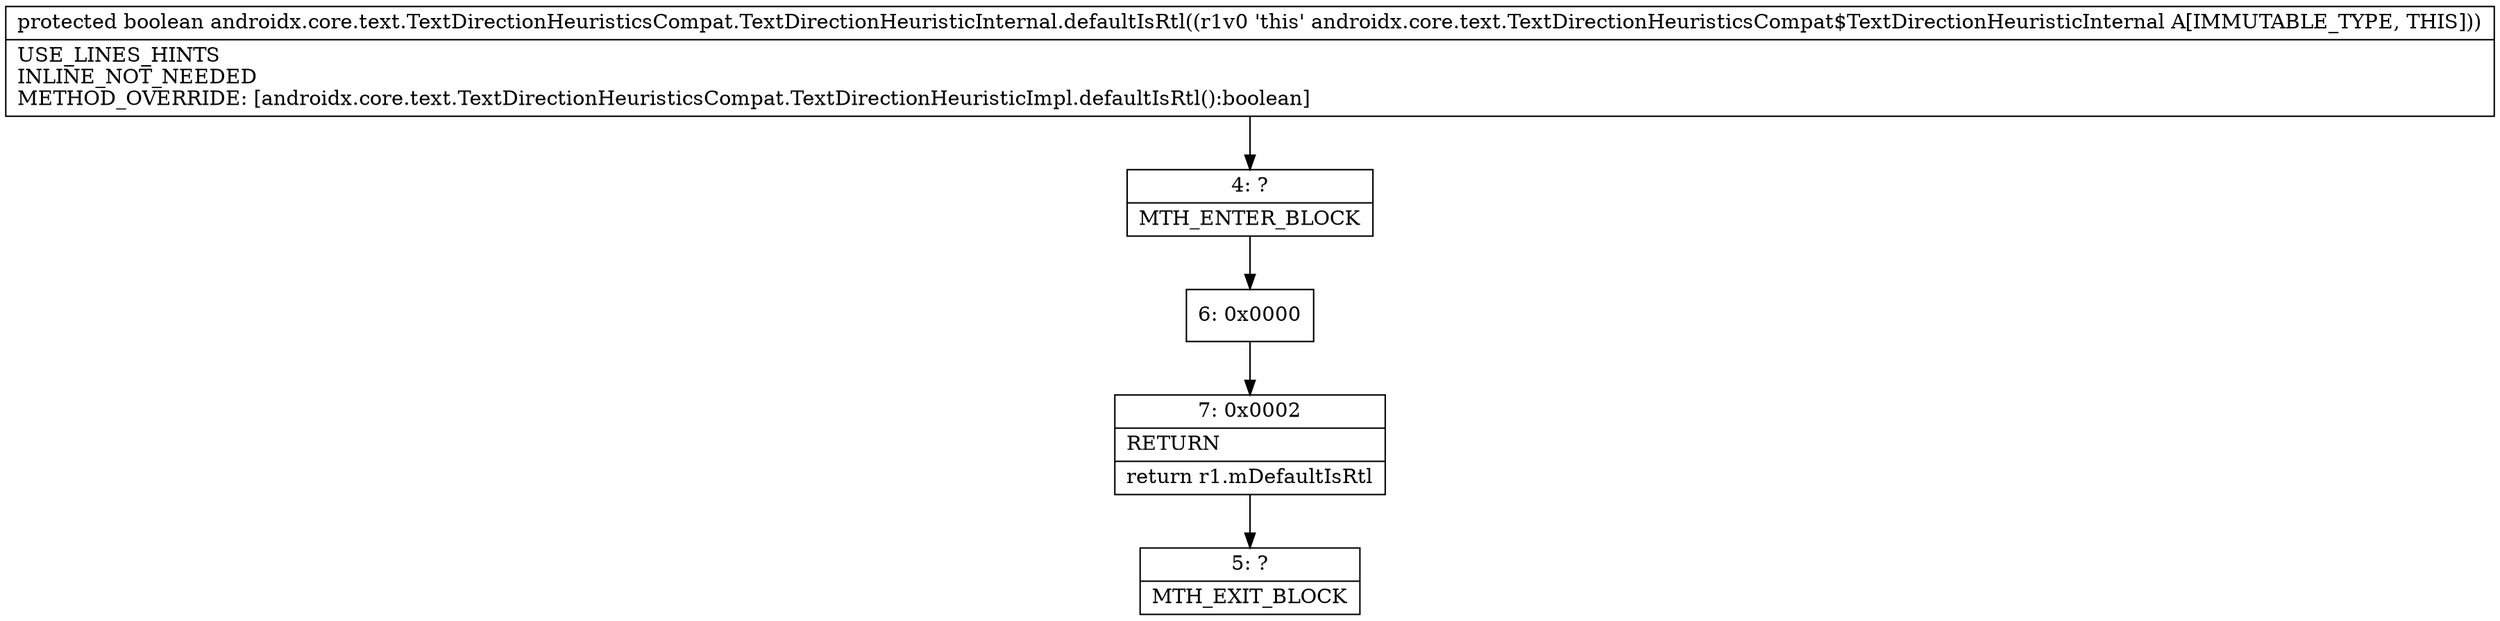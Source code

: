 digraph "CFG forandroidx.core.text.TextDirectionHeuristicsCompat.TextDirectionHeuristicInternal.defaultIsRtl()Z" {
Node_4 [shape=record,label="{4\:\ ?|MTH_ENTER_BLOCK\l}"];
Node_6 [shape=record,label="{6\:\ 0x0000}"];
Node_7 [shape=record,label="{7\:\ 0x0002|RETURN\l|return r1.mDefaultIsRtl\l}"];
Node_5 [shape=record,label="{5\:\ ?|MTH_EXIT_BLOCK\l}"];
MethodNode[shape=record,label="{protected boolean androidx.core.text.TextDirectionHeuristicsCompat.TextDirectionHeuristicInternal.defaultIsRtl((r1v0 'this' androidx.core.text.TextDirectionHeuristicsCompat$TextDirectionHeuristicInternal A[IMMUTABLE_TYPE, THIS]))  | USE_LINES_HINTS\lINLINE_NOT_NEEDED\lMETHOD_OVERRIDE: [androidx.core.text.TextDirectionHeuristicsCompat.TextDirectionHeuristicImpl.defaultIsRtl():boolean]\l}"];
MethodNode -> Node_4;Node_4 -> Node_6;
Node_6 -> Node_7;
Node_7 -> Node_5;
}

